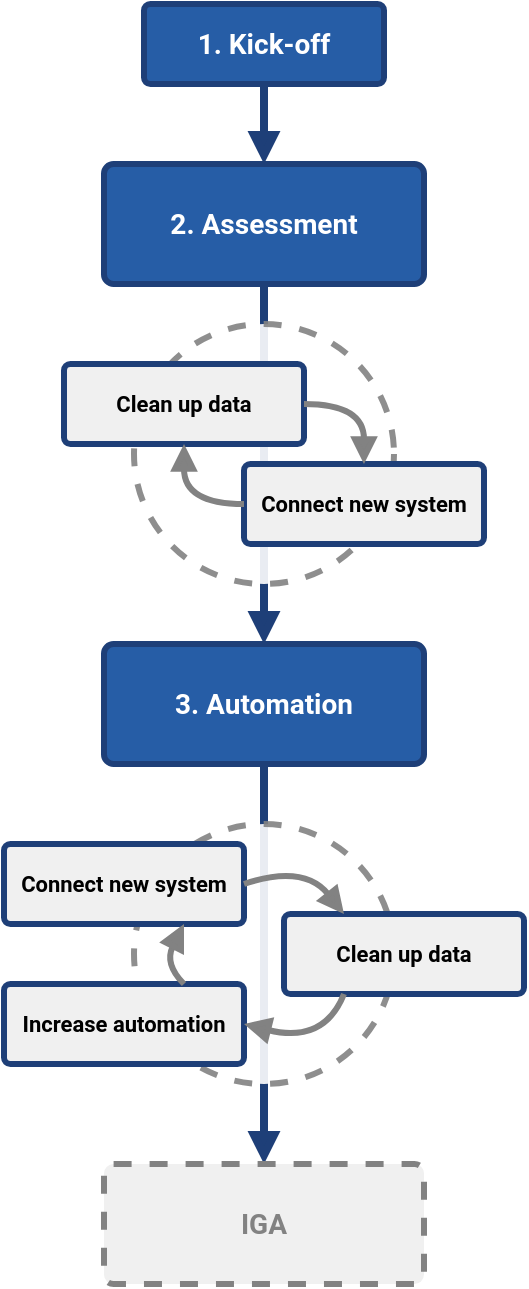 <mxfile version="16.5.1" type="device"><diagram id="j4dBCkcRvhoBQuPNRA9K" name="Page-1"><mxGraphModel dx="1138" dy="732" grid="1" gridSize="10" guides="1" tooltips="1" connect="1" arrows="1" fold="1" page="1" pageScale="1" pageWidth="827" pageHeight="1169" math="0" shadow="0"><root><mxCell id="0"/><mxCell id="1" parent="0"/><mxCell id="0VdzoplFNdgSqRFfnQ2i-8" value="" style="endArrow=block;html=1;strokeWidth=4;strokeColor=#1E3F78;endFill=1;rounded=0;exitX=0.5;exitY=1;exitDx=0;exitDy=0;entryX=0.5;entryY=0;entryDx=0;entryDy=0;" edge="1" parent="1" source="0VdzoplFNdgSqRFfnQ2i-2" target="0VdzoplFNdgSqRFfnQ2i-12"><mxGeometry width="50" height="50" relative="1" as="geometry"><mxPoint x="390" y="90" as="sourcePoint"/><mxPoint x="390" y="130" as="targetPoint"/></mxGeometry></mxCell><mxCell id="0VdzoplFNdgSqRFfnQ2i-25" value="" style="endArrow=block;html=1;strokeWidth=4;strokeColor=#1E3F78;endFill=1;rounded=0;entryX=0.5;entryY=0;entryDx=0;entryDy=0;" edge="1" parent="1" target="0VdzoplFNdgSqRFfnQ2i-24"><mxGeometry width="50" height="50" relative="1" as="geometry"><mxPoint x="380" y="440" as="sourcePoint"/><mxPoint x="380" y="630" as="targetPoint"/></mxGeometry></mxCell><mxCell id="0VdzoplFNdgSqRFfnQ2i-1" value="&lt;font color=&quot;#ffffff&quot; face=&quot;Roboto&quot; data-font-src=&quot;https://fonts.googleapis.com/css?family=Roboto&quot; style=&quot;line-height: 125% ; font-size: 14px&quot;&gt;1. Kick-off&lt;/font&gt;" style="rounded=1;whiteSpace=wrap;html=1;strokeWidth=3;arcSize=8;strokeColor=#1E3F78;fillColor=#265DA6;fontStyle=1;spacing=2;fontSize=11;" vertex="1" parent="1"><mxGeometry x="320" y="60" width="120" height="40" as="geometry"/></mxCell><mxCell id="0VdzoplFNdgSqRFfnQ2i-2" value="&lt;font color=&quot;#ffffff&quot; face=&quot;Roboto&quot; data-font-src=&quot;https://fonts.googleapis.com/css?family=Roboto&quot; style=&quot;line-height: 125% ; font-size: 14px&quot;&gt;2. Assessment&lt;/font&gt;" style="rounded=1;whiteSpace=wrap;html=1;strokeWidth=3;arcSize=8;strokeColor=#1E3F78;fillColor=#265DA6;fontStyle=1;spacing=2;fontSize=11;" vertex="1" parent="1"><mxGeometry x="300" y="140" width="160" height="60" as="geometry"/></mxCell><mxCell id="0VdzoplFNdgSqRFfnQ2i-5" value="" style="endArrow=block;html=1;strokeWidth=4;strokeColor=#1E3F78;endFill=1;rounded=0;exitX=0.5;exitY=1;exitDx=0;exitDy=0;entryX=0.5;entryY=0;entryDx=0;entryDy=0;" edge="1" parent="1" source="0VdzoplFNdgSqRFfnQ2i-1" target="0VdzoplFNdgSqRFfnQ2i-2"><mxGeometry width="50" height="50" relative="1" as="geometry"><mxPoint x="360" y="310" as="sourcePoint"/><mxPoint x="410" y="260" as="targetPoint"/></mxGeometry></mxCell><mxCell id="0VdzoplFNdgSqRFfnQ2i-6" value="" style="ellipse;whiteSpace=wrap;html=1;aspect=fixed;rounded=0;glass=0;strokeColor=#828282;strokeWidth=3;fillColor=#FFFFFF;dashed=1;opacity=90;" vertex="1" parent="1"><mxGeometry x="315" y="220" width="130" height="130" as="geometry"/></mxCell><mxCell id="0VdzoplFNdgSqRFfnQ2i-9" value="&lt;span style=&quot;font-family: &amp;#34;roboto&amp;#34;&quot;&gt;Clean up data&lt;/span&gt;" style="rounded=1;whiteSpace=wrap;html=1;strokeWidth=3;arcSize=8;strokeColor=#1E3F78;fillColor=#F0F0F0;fontStyle=1;spacing=2;fontSize=11;" vertex="1" parent="1"><mxGeometry x="280" y="240" width="120" height="40" as="geometry"/></mxCell><mxCell id="0VdzoplFNdgSqRFfnQ2i-11" value="&lt;span style=&quot;font-family: &amp;#34;roboto&amp;#34;&quot;&gt;Connect new system&lt;/span&gt;" style="rounded=1;whiteSpace=wrap;html=1;strokeWidth=3;arcSize=8;strokeColor=#1E3F78;fillColor=#F0F0F0;fontStyle=1;spacing=2;fontSize=11;" vertex="1" parent="1"><mxGeometry x="370" y="290" width="120" height="40" as="geometry"/></mxCell><mxCell id="0VdzoplFNdgSqRFfnQ2i-12" value="&lt;font color=&quot;#ffffff&quot; face=&quot;Roboto&quot; data-font-src=&quot;https://fonts.googleapis.com/css?family=Roboto&quot; style=&quot;line-height: 125% ; font-size: 14px&quot;&gt;3. Automation&lt;/font&gt;" style="rounded=1;whiteSpace=wrap;html=1;strokeWidth=3;arcSize=8;strokeColor=#1E3F78;fillColor=#265DA6;fontStyle=1;spacing=2;fontSize=11;" vertex="1" parent="1"><mxGeometry x="300" y="380" width="160" height="60" as="geometry"/></mxCell><mxCell id="0VdzoplFNdgSqRFfnQ2i-15" value="" style="curved=1;endArrow=none;html=1;strokeColor=#828282;strokeWidth=3;endFill=0;rounded=0;entryX=0;entryY=0.5;entryDx=0;entryDy=0;exitX=0.5;exitY=1;exitDx=0;exitDy=0;startArrow=block;startFill=1;" edge="1" parent="1" source="0VdzoplFNdgSqRFfnQ2i-9" target="0VdzoplFNdgSqRFfnQ2i-11"><mxGeometry width="50" height="50" relative="1" as="geometry"><mxPoint x="60" y="400" as="sourcePoint"/><mxPoint x="200" y="320" as="targetPoint"/><Array as="points"><mxPoint x="340" y="310"/></Array></mxGeometry></mxCell><mxCell id="0VdzoplFNdgSqRFfnQ2i-16" value="" style="curved=1;endArrow=none;html=1;strokeColor=#828282;strokeWidth=3;endFill=0;rounded=0;entryX=1;entryY=0.5;entryDx=0;entryDy=0;exitX=0.5;exitY=0;exitDx=0;exitDy=0;startArrow=block;startFill=1;" edge="1" parent="1" source="0VdzoplFNdgSqRFfnQ2i-11" target="0VdzoplFNdgSqRFfnQ2i-9"><mxGeometry width="50" height="50" relative="1" as="geometry"><mxPoint x="350" y="290.0" as="sourcePoint"/><mxPoint x="380" y="320.0" as="targetPoint"/><Array as="points"><mxPoint x="430" y="260"/></Array></mxGeometry></mxCell><mxCell id="0VdzoplFNdgSqRFfnQ2i-19" value="" style="ellipse;whiteSpace=wrap;html=1;aspect=fixed;rounded=0;glass=0;strokeColor=#828282;strokeWidth=3;fillColor=#FFFFFF;dashed=1;opacity=90;" vertex="1" parent="1"><mxGeometry x="315" y="470" width="130" height="130" as="geometry"/></mxCell><mxCell id="0VdzoplFNdgSqRFfnQ2i-20" value="&lt;font face=&quot;Roboto&quot;&gt;Connect new system&lt;/font&gt;" style="rounded=1;whiteSpace=wrap;html=1;strokeWidth=3;arcSize=8;strokeColor=#1E3F78;fillColor=#F0F0F0;fontStyle=1;spacing=2;fontSize=11;" vertex="1" parent="1"><mxGeometry x="250" y="480" width="120" height="40" as="geometry"/></mxCell><mxCell id="0VdzoplFNdgSqRFfnQ2i-21" value="&lt;span style=&quot;font-family: &amp;#34;roboto&amp;#34;&quot;&gt;Clean up data&lt;/span&gt;" style="rounded=1;whiteSpace=wrap;html=1;strokeWidth=3;arcSize=8;strokeColor=#1E3F78;fillColor=#F0F0F0;fontStyle=1;spacing=2;fontSize=11;" vertex="1" parent="1"><mxGeometry x="390" y="515" width="120" height="40" as="geometry"/></mxCell><mxCell id="0VdzoplFNdgSqRFfnQ2i-23" value="" style="curved=1;endArrow=none;html=1;strokeColor=#828282;strokeWidth=3;endFill=0;rounded=0;entryX=1;entryY=0.5;entryDx=0;entryDy=0;exitX=0.25;exitY=0;exitDx=0;exitDy=0;startArrow=block;startFill=1;" edge="1" parent="1" source="0VdzoplFNdgSqRFfnQ2i-21" target="0VdzoplFNdgSqRFfnQ2i-20"><mxGeometry width="50" height="50" relative="1" as="geometry"><mxPoint x="350" y="540.0" as="sourcePoint"/><mxPoint x="380" y="570.0" as="targetPoint"/><Array as="points"><mxPoint x="400" y="490"/></Array></mxGeometry></mxCell><mxCell id="0VdzoplFNdgSqRFfnQ2i-24" value="&lt;font face=&quot;Roboto&quot; data-font-src=&quot;https://fonts.googleapis.com/css?family=Roboto&quot; style=&quot;line-height: 125% ; font-size: 14px&quot; color=&quot;#828282&quot;&gt;IGA&lt;/font&gt;" style="rounded=1;whiteSpace=wrap;html=1;strokeWidth=3;arcSize=8;strokeColor=#828282;fillColor=#F0F0F0;fontStyle=1;spacing=2;fontSize=11;dashed=1;" vertex="1" parent="1"><mxGeometry x="300" y="640" width="160" height="60" as="geometry"/></mxCell><mxCell id="0VdzoplFNdgSqRFfnQ2i-26" value="&lt;font face=&quot;Roboto&quot;&gt;Increase automation&lt;/font&gt;" style="rounded=1;whiteSpace=wrap;html=1;strokeWidth=3;arcSize=8;strokeColor=#1E3F78;fillColor=#F0F0F0;fontStyle=1;spacing=2;fontSize=11;" vertex="1" parent="1"><mxGeometry x="250" y="550" width="120" height="40" as="geometry"/></mxCell><mxCell id="0VdzoplFNdgSqRFfnQ2i-27" value="" style="curved=1;endArrow=none;html=1;strokeColor=#828282;strokeWidth=3;endFill=0;rounded=0;entryX=0.25;entryY=1;entryDx=0;entryDy=0;exitX=1;exitY=0.5;exitDx=0;exitDy=0;startArrow=block;startFill=1;" edge="1" parent="1" source="0VdzoplFNdgSqRFfnQ2i-26" target="0VdzoplFNdgSqRFfnQ2i-21"><mxGeometry width="50" height="50" relative="1" as="geometry"><mxPoint x="440" y="530" as="sourcePoint"/><mxPoint x="370" y="510" as="targetPoint"/><Array as="points"><mxPoint x="410" y="580"/></Array></mxGeometry></mxCell><mxCell id="0VdzoplFNdgSqRFfnQ2i-28" value="" style="curved=1;endArrow=none;html=1;strokeColor=#828282;strokeWidth=3;endFill=0;rounded=0;entryX=0.75;entryY=0;entryDx=0;entryDy=0;exitX=0.75;exitY=1;exitDx=0;exitDy=0;startArrow=block;startFill=1;" edge="1" parent="1" source="0VdzoplFNdgSqRFfnQ2i-20" target="0VdzoplFNdgSqRFfnQ2i-26"><mxGeometry width="50" height="50" relative="1" as="geometry"><mxPoint x="450" y="540" as="sourcePoint"/><mxPoint x="380" y="520" as="targetPoint"/><Array as="points"><mxPoint x="330" y="540"/></Array></mxGeometry></mxCell></root></mxGraphModel></diagram></mxfile>